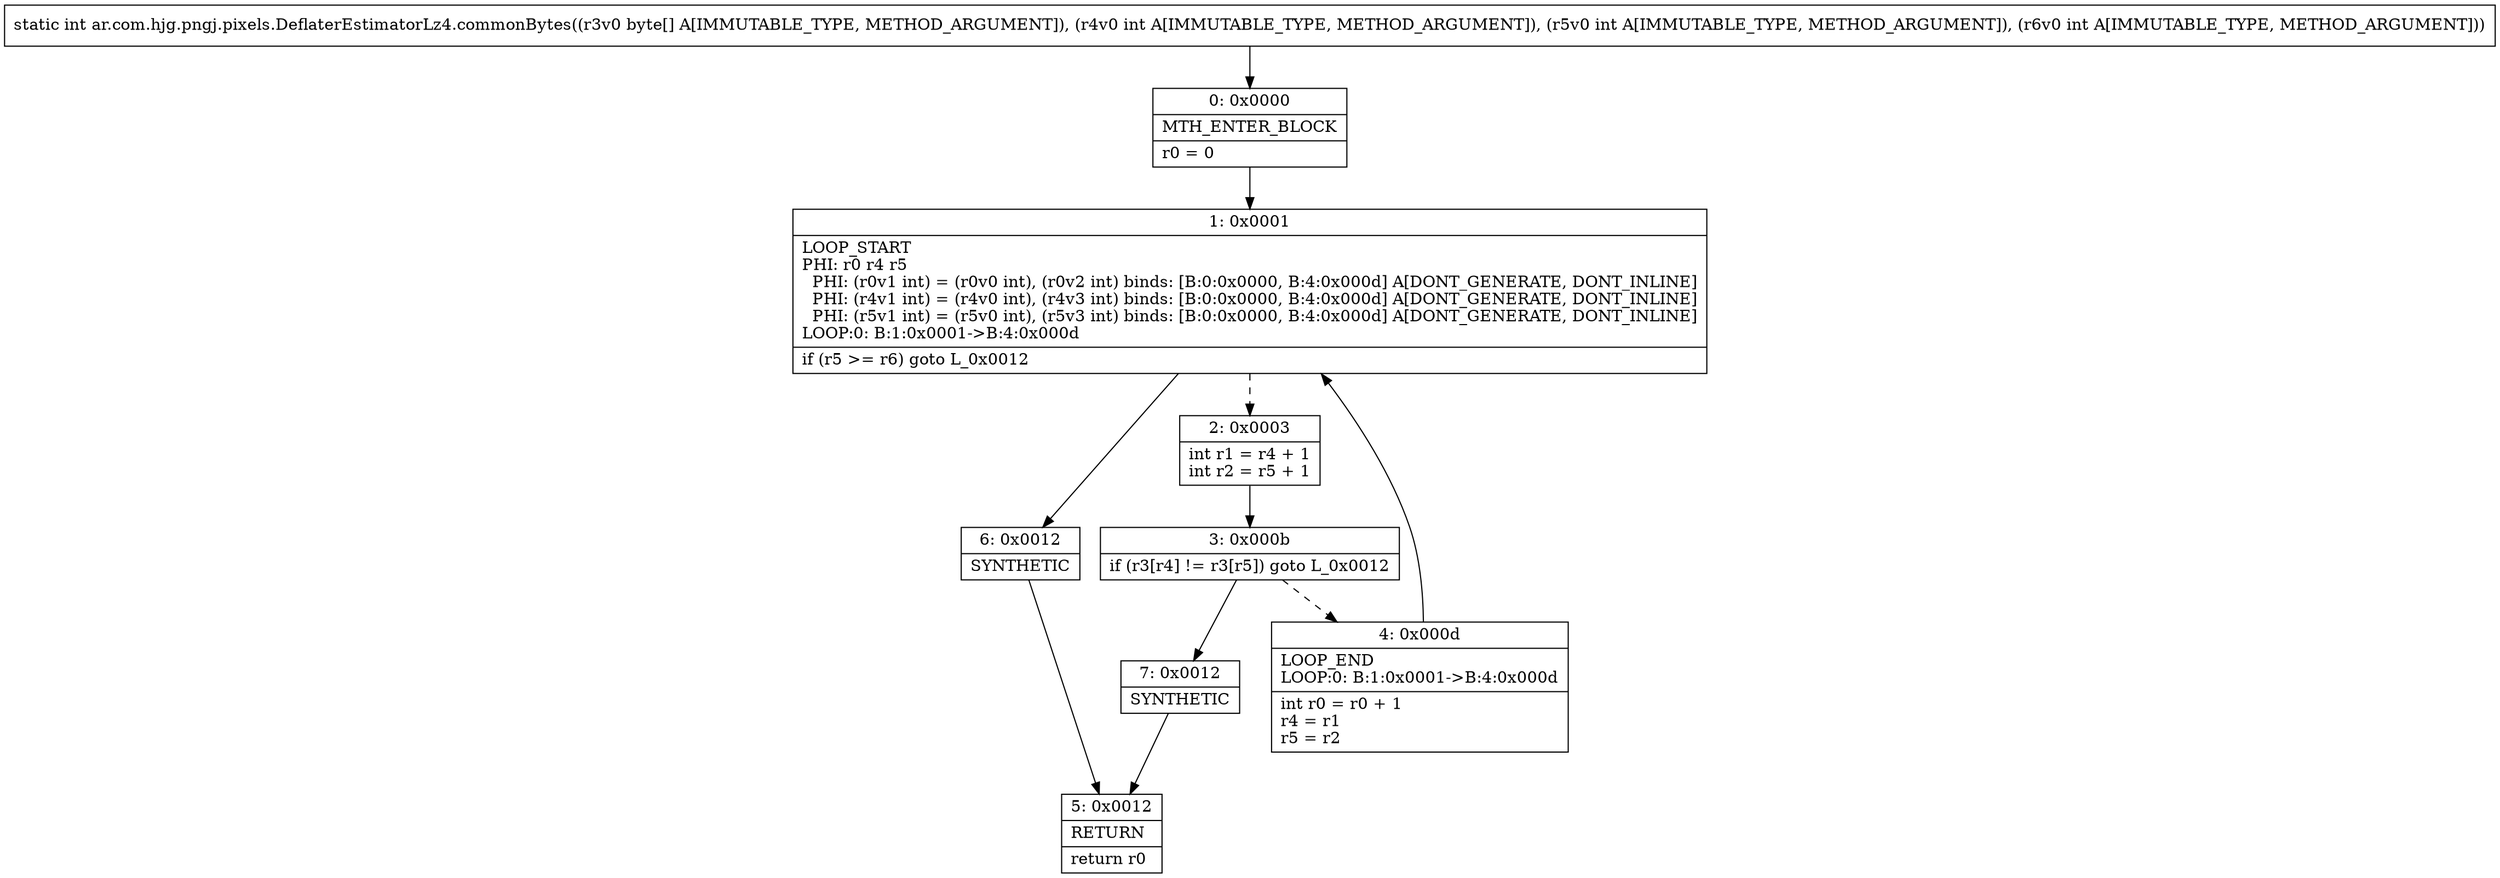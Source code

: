 digraph "CFG forar.com.hjg.pngj.pixels.DeflaterEstimatorLz4.commonBytes([BIII)I" {
Node_0 [shape=record,label="{0\:\ 0x0000|MTH_ENTER_BLOCK\l|r0 = 0\l}"];
Node_1 [shape=record,label="{1\:\ 0x0001|LOOP_START\lPHI: r0 r4 r5 \l  PHI: (r0v1 int) = (r0v0 int), (r0v2 int) binds: [B:0:0x0000, B:4:0x000d] A[DONT_GENERATE, DONT_INLINE]\l  PHI: (r4v1 int) = (r4v0 int), (r4v3 int) binds: [B:0:0x0000, B:4:0x000d] A[DONT_GENERATE, DONT_INLINE]\l  PHI: (r5v1 int) = (r5v0 int), (r5v3 int) binds: [B:0:0x0000, B:4:0x000d] A[DONT_GENERATE, DONT_INLINE]\lLOOP:0: B:1:0x0001\-\>B:4:0x000d\l|if (r5 \>= r6) goto L_0x0012\l}"];
Node_2 [shape=record,label="{2\:\ 0x0003|int r1 = r4 + 1\lint r2 = r5 + 1\l}"];
Node_3 [shape=record,label="{3\:\ 0x000b|if (r3[r4] != r3[r5]) goto L_0x0012\l}"];
Node_4 [shape=record,label="{4\:\ 0x000d|LOOP_END\lLOOP:0: B:1:0x0001\-\>B:4:0x000d\l|int r0 = r0 + 1\lr4 = r1\lr5 = r2\l}"];
Node_5 [shape=record,label="{5\:\ 0x0012|RETURN\l|return r0\l}"];
Node_6 [shape=record,label="{6\:\ 0x0012|SYNTHETIC\l}"];
Node_7 [shape=record,label="{7\:\ 0x0012|SYNTHETIC\l}"];
MethodNode[shape=record,label="{static int ar.com.hjg.pngj.pixels.DeflaterEstimatorLz4.commonBytes((r3v0 byte[] A[IMMUTABLE_TYPE, METHOD_ARGUMENT]), (r4v0 int A[IMMUTABLE_TYPE, METHOD_ARGUMENT]), (r5v0 int A[IMMUTABLE_TYPE, METHOD_ARGUMENT]), (r6v0 int A[IMMUTABLE_TYPE, METHOD_ARGUMENT])) }"];
MethodNode -> Node_0;
Node_0 -> Node_1;
Node_1 -> Node_2[style=dashed];
Node_1 -> Node_6;
Node_2 -> Node_3;
Node_3 -> Node_4[style=dashed];
Node_3 -> Node_7;
Node_4 -> Node_1;
Node_6 -> Node_5;
Node_7 -> Node_5;
}

